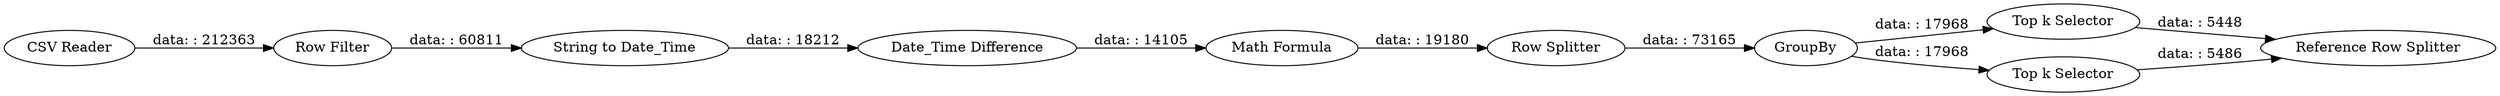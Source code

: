 digraph {
	"-7009509893406320965_8" [label=GroupBy]
	"-7009509893406320965_9" [label="Top k Selector"]
	"-7009509893406320965_1" [label="CSV Reader"]
	"-7009509893406320965_4" [label="Date_Time Difference"]
	"-7009509893406320965_5" [label="Row Filter"]
	"-7009509893406320965_3" [label="String to Date_Time"]
	"-7009509893406320965_6" [label="Math Formula"]
	"-7009509893406320965_7" [label="Row Splitter"]
	"-7009509893406320965_11" [label="Reference Row Splitter"]
	"-7009509893406320965_10" [label="Top k Selector"]
	"-7009509893406320965_5" -> "-7009509893406320965_3" [label="data: : 60811"]
	"-7009509893406320965_8" -> "-7009509893406320965_9" [label="data: : 17968"]
	"-7009509893406320965_3" -> "-7009509893406320965_4" [label="data: : 18212"]
	"-7009509893406320965_10" -> "-7009509893406320965_11" [label="data: : 5486"]
	"-7009509893406320965_1" -> "-7009509893406320965_5" [label="data: : 212363"]
	"-7009509893406320965_4" -> "-7009509893406320965_6" [label="data: : 14105"]
	"-7009509893406320965_6" -> "-7009509893406320965_7" [label="data: : 19180"]
	"-7009509893406320965_9" -> "-7009509893406320965_11" [label="data: : 5448"]
	"-7009509893406320965_7" -> "-7009509893406320965_8" [label="data: : 73165"]
	"-7009509893406320965_8" -> "-7009509893406320965_10" [label="data: : 17968"]
	rankdir=LR
}
